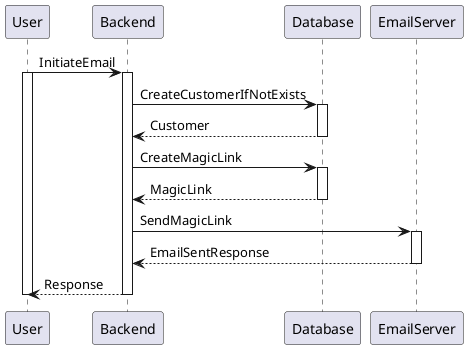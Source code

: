 @startuml Continue with Email
User -> Backend ++ : InitiateEmail
activate User

Backend -> Database ++ : CreateCustomerIfNotExists
Database --> Backend -- : Customer

Backend -> Database ++ : CreateMagicLink
Database --> Backend -- : MagicLink

Backend -> EmailServer ++ : SendMagicLink
EmailServer --> Backend -- : EmailSentResponse

Backend --> User -- : Response
deactivate User
@enduml

@startuml Continue with Google
User -> Backend ++ : InitiateGoogleAuth
activate User

Backend -> GoogleAuth ++ : RequestOAuthToken
GoogleAuth --> Backend -- : OAuthToken

Backend -> Database ++ : CreateCustomerIfNotExists
Database --> Backend -- : Customer

Backend -> Database ++ : CreateJWTToken
Database --> Backend -- : Token

Backend --> User -- : Response
deactivate User
@enduml

@startuml Send Welcome Email
System -> Database ++ : FetchUserInfo
activate System

Database --> System -- : UserData

System -> EmailServer ++ : SendWelcomeEmail
EmailServer --> System -- : EmailSentResponse

System --> System : LogEmailSent
deactivate System
@enduml

@startuml Log out
User -> Backend ++ : LogoutRequest
activate User

Backend -> Database ++ : InvalidateToken
Database --> Backend -- : TokenInvalidated

Backend --> User -- : LogoutResponse
deactivate User
@enduml

@startuml Connect Calendar
User -> Backend ++ : ConnectCalendarRequest
activate User

Backend -> CalDAV ++ : AuthenticateCredentials
CalDAV --> Backend -- : AuthResponse

Backend -> Database ++ : StoreCalendarConnection
Database --> Backend -- : ConnectionStored

Backend -> CalDAV ++ : SyncCalendarData
CalDAV --> Backend -- : SyncedData

Backend --> User -- : ConnectionResponse
deactivate User
@enduml

@startuml Create Calendar
User -> Backend ++ : CreateCalendarRequest
activate User

Backend -> Database ++ : StoreCalendarInfo
Database --> Backend -- : CalendarCreated

Backend -> Database ++ : CreateDefaultSettings
Database --> Backend -- : SettingsCreated

Backend --> User -- : CalendarResponse
deactivate User
@enduml

@startuml Connect WhatsApp
User -> Backend ++ : InitiateWhatsAppConnection
activate User

Backend -> WhatsApp ++ : RequestLinkingCode
WhatsApp --> Backend -- : LinkingCode

Backend -> Database ++ : StorePendingConnection
Database --> Backend -- : ConnectionPending

User -> Backend : SubmitLinkingCode

Backend -> WhatsApp ++ : VerifyLinkingCode
WhatsApp --> Backend -- : VerificationResponse

Backend -> Database ++ : FinalizeConnection
Database --> Backend -- : ConnectionComplete

Backend --> User -- : ConnectionResponse
deactivate User
@enduml

@startuml Extract Events from WhatsApp
User -> Backend ++ : ExtractEventRequest
activate User

Backend -> WhatsApp ++ : FetchMessageContent
WhatsApp --> Backend -- : MessageContent

Backend -> Backend : ParseEventDetails

Backend -> Database ++ : StoreEvent
Database --> Backend -- : EventStored

Backend --> User -- : ExtractionResponse
deactivate User
@enduml

@startuml Suggest Conflict Resolutions
System -> Database ++ : DetectConflicts
activate System

Database --> System -- : ConflictingEvents

System -> Backend ++ : GenerateResolutions
Backend --> System -- : ResolutionOptions

System -> Database ++ : StoreResolutions
Database --> System -- : ResolutionsStored

System --> User : ResolutionOptions
deactivate System
@enduml

@startuml Manage Scheduling Conflicts
User -> Backend ++ : ReportConflict
activate User

Backend -> Database ++ : FetchConflictingEvents
Database --> Backend -- : Events

Backend -> Backend : GenerateResolutions

Backend -> Database ++ : ApplyResolution
Database --> Backend -- : ResolutionApplied

Backend --> User -- : ConflictResolved
deactivate User
@enduml

@startuml Add Event Manually
User -> Backend ++ : CreateEventRequest
activate User

Backend -> Database ++ : CheckConflicts
Database --> Backend -- : ConflictStatus

Backend -> Database ++ : StoreEvent
Database --> Backend -- : EventStored

Backend -> EmailServer ++ : SendEventNotification
EmailServer --> Backend -- : NotificationSent

Backend --> User -- : EventResponse
deactivate User
@enduml

@startuml View Integrated Calendar
User -> Backend ++ : FetchCalendarRequest
activate User

Backend -> Database ++ : GetUserCalendars
Database --> Backend -- : CalendarList

Backend -> Database ++ : FetchEvents
Database --> Backend -- : Events

Backend -> Backend : OrganizeEventData

Backend --> User -- : CalendarResponse
deactivate User
@enduml

@startuml Configure Daily Routine
User -> Backend ++ : ConfigureRoutineRequest
activate User

Backend -> Database ++ : StoreRoutineConfig
Database --> Backend -- : ConfigStored

Backend -> Database ++ : CreateRecurringEvents
Database --> Backend -- : EventsCreated

Backend -> EmailServer ++ : SetupNotifications
EmailServer --> Backend -- : NotificationsConfigured

Backend --> User -- : RoutineResponse
deactivate User
@enduml

@startuml Schedule Prayer Times
User -> Backend ++ : CreatePrayerSchedule
activate User

Backend -> Database ++ : StorePrayerTimes
Database --> Backend -- : TimesStored

Backend -> Database ++ : CreateRecurringEvents
Database --> Backend -- : EventsCreated

Backend -> EmailServer ++ : SetupReminders
EmailServer --> Backend -- : RemindersSet

Backend --> User -- : ScheduleResponse
deactivate User
@enduml

@startuml Receive Event Notifications
User -> Backend ++ : ConfigureNotifications
activate User

Backend -> Database ++ : StoreNotificationPreferences
Database --> Backend -- : PreferencesStored

Backend -> NotificationService ++ : SetupNotifications
NotificationService --> Backend -- : NotificationsConfigured

Backend -> EmailServer ++ : ConfigureEmailNotifications
EmailServer --> Backend -- : EmailConfigured

Backend --> User -- : ConfigurationResponse
deactivate User
@enduml